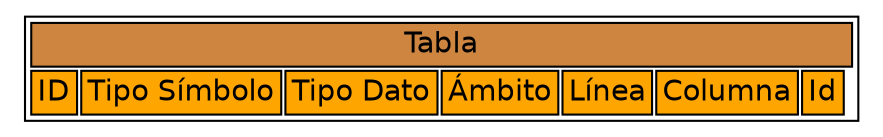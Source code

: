 digraph Table {
  node [shape=none fontname=Helvetica]
  n1 [label = <<table>
    <tr><td colspan="9" bgcolor="Peru">Tabla</td></tr>
    <tr><td bgcolor="orange">ID</td><td bgcolor="orange">Tipo Símbolo</td><td bgcolor="orange">Tipo Dato</td><td bgcolor="orange">Ámbito</td><td bgcolor="orange">Línea</td><td bgcolor="orange">Columna</td><td bgcolor="orange">Id</td></tr>  </table>> ]
}
